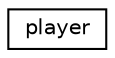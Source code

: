 digraph "Graphical Class Hierarchy"
{
 // INTERACTIVE_SVG=YES
 // LATEX_PDF_SIZE
  edge [fontname="Helvetica",fontsize="10",labelfontname="Helvetica",labelfontsize="10"];
  node [fontname="Helvetica",fontsize="10",shape=record];
  rankdir="LR";
  Node0 [label="player",height=0.2,width=0.4,color="black", fillcolor="white", style="filled",URL="$dc/d2e/classplayer.html",tooltip=" "];
}
